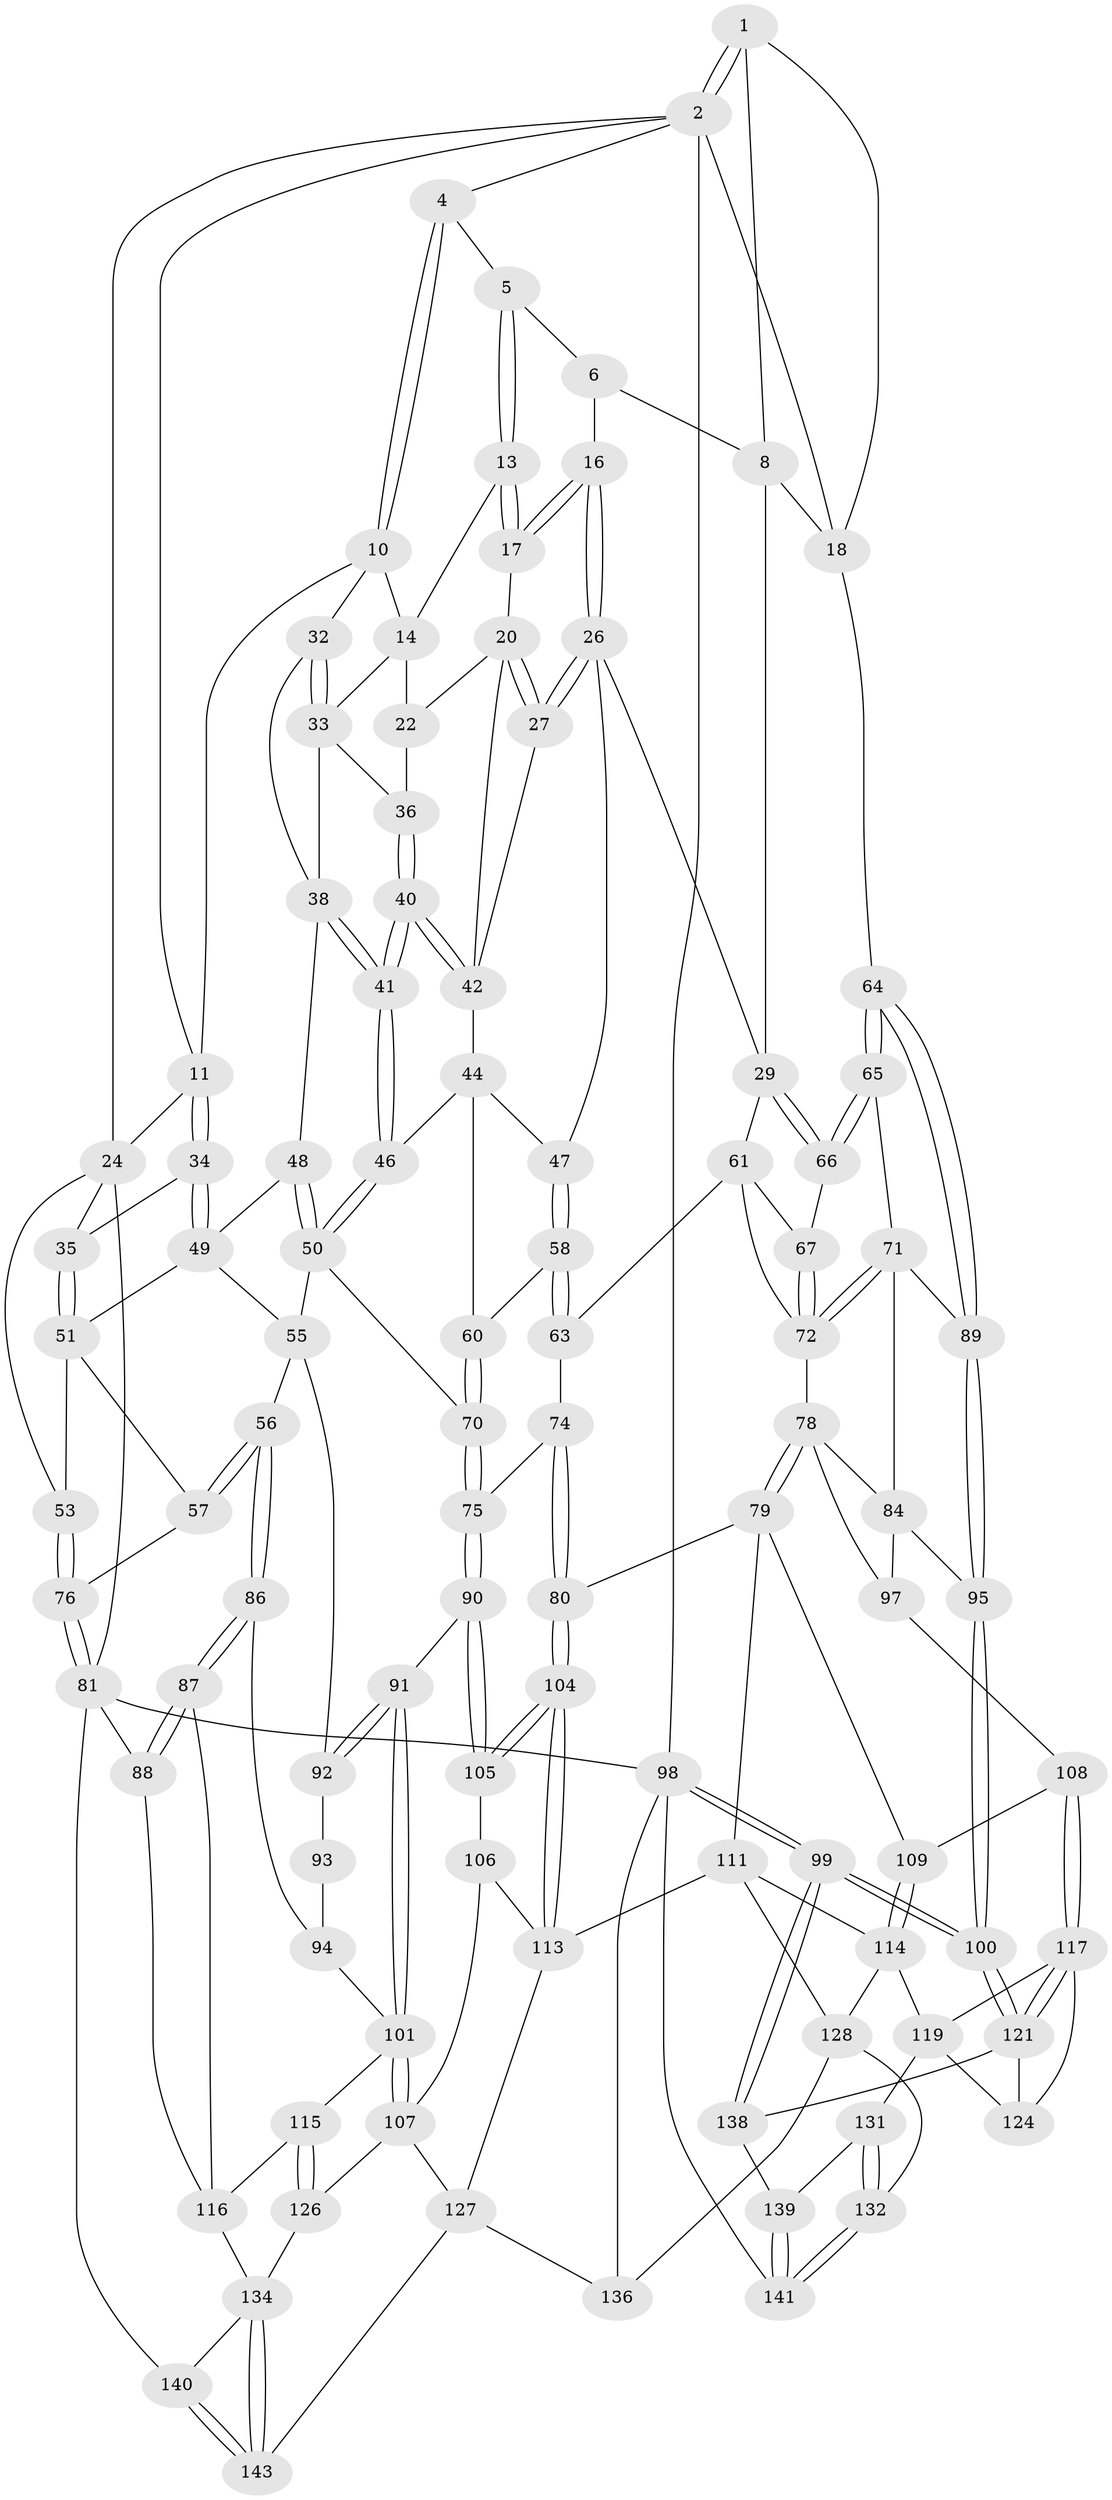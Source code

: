 // Generated by graph-tools (version 1.1) at 2025/52/02/27/25 19:52:35]
// undirected, 100 vertices, 231 edges
graph export_dot {
graph [start="1"]
  node [color=gray90,style=filled];
  1 [pos="+0.852128534431696+0",super="+7"];
  2 [pos="+1+0",super="+3"];
  4 [pos="+0.49513208533117525+0"];
  5 [pos="+0.5920409630368167+0"];
  6 [pos="+0.7394196916717791+0",super="+9"];
  8 [pos="+0.8280839060213022+0.10180592879472551",super="+28"];
  10 [pos="+0.35511902832281234+0.13375051771285446",super="+15"];
  11 [pos="+0.276368940561863+0.10920396136977571",super="+12"];
  13 [pos="+0.5937345073982491+0"];
  14 [pos="+0.5862972353667569+0",super="+23"];
  16 [pos="+0.7458536106516956+0.08959150339518124"];
  17 [pos="+0.666887575232009+0.023451596593243407"];
  18 [pos="+0.9966811576373205+0.08625573229936376",super="+19"];
  20 [pos="+0.6586957630250331+0.10319618279044988",super="+21"];
  22 [pos="+0.5594549831646939+0.1337437702167662"];
  24 [pos="+0.0744151348534754+0.09529467270749097",super="+25"];
  26 [pos="+0.7139775681212981+0.19329032173798374",super="+31"];
  27 [pos="+0.6751613732104702+0.17525979065197664"];
  29 [pos="+0.8724710094241725+0.24222058027959825",super="+30"];
  32 [pos="+0.37317560264470884+0.14415077995323444"];
  33 [pos="+0.4498229683603795+0.13760660941457453",super="+37"];
  34 [pos="+0.20995994445632526+0.19619753234781281"];
  35 [pos="+0.09638033617594645+0.22560286074816557"];
  36 [pos="+0.5119943020936037+0.17940985664807524"];
  38 [pos="+0.4675563652150523+0.21869315851442275",super="+39"];
  40 [pos="+0.5405401022514638+0.23212834927283063"];
  41 [pos="+0.5275409295577214+0.2921648959351172"];
  42 [pos="+0.5924819548088514+0.172859155304414",super="+43"];
  44 [pos="+0.6196656817549656+0.2599595612583564",super="+45"];
  46 [pos="+0.5318634570621061+0.31192672324014337"];
  47 [pos="+0.7491201971972645+0.2584517534873673"];
  48 [pos="+0.37116184076367803+0.3117001196135024"];
  49 [pos="+0.2698981490704367+0.30171282249157055",super="+54"];
  50 [pos="+0.3858659324376154+0.3311806798704152",super="+68"];
  51 [pos="+0.09232759769565492+0.23002875296816547",super="+52"];
  53 [pos="+0+0.25575080425181673"];
  55 [pos="+0.19931451019099286+0.4432197705137645",super="+69"];
  56 [pos="+0.11882379952803965+0.47534614258623925"];
  57 [pos="+0.0764678742236951+0.3964809438044776"];
  58 [pos="+0.6833523304976289+0.3368453814518895",super="+59"];
  60 [pos="+0.5680454724657986+0.3580842128774803"];
  61 [pos="+0.7819463676312599+0.418482377527005",super="+62"];
  63 [pos="+0.7379518044063369+0.4340851944588216",super="+73"];
  64 [pos="+1+0.3650699788544406"];
  65 [pos="+1+0.34716614378514576"];
  66 [pos="+0.9610050161268892+0.3045107738294403"];
  67 [pos="+0.8897090124974085+0.39506785150724266"];
  70 [pos="+0.5255134815521515+0.4475117836681117"];
  71 [pos="+0.8886503476719889+0.49999374650344275",super="+83"];
  72 [pos="+0.8814292817954279+0.49288630260551203",super="+77"];
  74 [pos="+0.6213313749743504+0.5967577185082052"];
  75 [pos="+0.6051647129297726+0.5969622781153546"];
  76 [pos="+0+0.3199178768876169"];
  78 [pos="+0.7539887228428759+0.6291365605708686",super="+85"];
  79 [pos="+0.7315102197207659+0.6481860207725646",super="+110"];
  80 [pos="+0.7110936518051552+0.6449049513815573"];
  81 [pos="+0+0.6536046218910069",super="+82"];
  84 [pos="+0.8932026456181309+0.5537486283115627",super="+96"];
  86 [pos="+0.025849571182418846+0.6055729994328133"];
  87 [pos="+0+0.6292300818416924"];
  88 [pos="+0+0.6463260245236676"];
  89 [pos="+1+0.5786110328718056"];
  90 [pos="+0.5630075266953551+0.6209389643327774"];
  91 [pos="+0.5046581081757615+0.6326006526369197"];
  92 [pos="+0.3508739185428437+0.5506689549457401"];
  93 [pos="+0.32608609242410624+0.5892993001678045"];
  94 [pos="+0.11613153624489216+0.620700908052599",super="+103"];
  95 [pos="+1+0.67786790298313"];
  97 [pos="+0.9529829670210253+0.7223671937256195"];
  98 [pos="+1+1",super="+142"];
  99 [pos="+1+1"];
  100 [pos="+1+1"];
  101 [pos="+0.48797030499519145+0.6660918597329173",super="+102"];
  104 [pos="+0.6199332246922502+0.820716906542804"];
  105 [pos="+0.5729931792790004+0.7803769576773145"];
  106 [pos="+0.5199024428389081+0.7860730961077028"];
  107 [pos="+0.4597026052029184+0.7859834598181872",super="+125"];
  108 [pos="+0.9447898948121892+0.7282967353540911"];
  109 [pos="+0.8835486704539429+0.7282349413551943"];
  111 [pos="+0.765448156326449+0.7993989742788388",super="+112"];
  113 [pos="+0.6237884020763051+0.8345867328644054",super="+122"];
  114 [pos="+0.8119389724577842+0.8157133044577473",super="+120"];
  115 [pos="+0.3002309532418328+0.7483771049235779"];
  116 [pos="+0.1832761739291302+0.8006956825741213",super="+133"];
  117 [pos="+0.9295480919562082+0.7839728354596788",super="+118"];
  119 [pos="+0.8386383787523498+0.8349160011700033",super="+130"];
  121 [pos="+0.9806276634665763+0.8825520583104784",super="+123"];
  124 [pos="+0.9128085724670987+0.8788242581535313"];
  126 [pos="+0.3817661190416181+0.841616857142133"];
  127 [pos="+0.4356952204110277+0.8854759684888143",super="+137"];
  128 [pos="+0.7876538731819595+0.9019485148005673",super="+129"];
  131 [pos="+0.854039243821604+0.8998100164344938"];
  132 [pos="+0.8443446760529345+0.9124737815016483"];
  134 [pos="+0.33154802155681634+0.8902327098627503",super="+135"];
  136 [pos="+0.6114629126925678+1"];
  138 [pos="+0.9138406837555932+0.9332282160850567"];
  139 [pos="+0.9016530904881741+0.9334021475038242"];
  140 [pos="+0+1"];
  141 [pos="+0.8222727918168421+1"];
  143 [pos="+0.24634381145871417+1"];
  1 -- 2;
  1 -- 2;
  1 -- 8;
  1 -- 18;
  2 -- 98;
  2 -- 24;
  2 -- 11;
  2 -- 4;
  2 -- 18;
  4 -- 5;
  4 -- 10;
  4 -- 10;
  5 -- 6;
  5 -- 13;
  5 -- 13;
  6 -- 8;
  6 -- 16;
  8 -- 18;
  8 -- 29;
  10 -- 11;
  10 -- 32;
  10 -- 14;
  11 -- 34;
  11 -- 34;
  11 -- 24;
  13 -- 14;
  13 -- 17;
  13 -- 17;
  14 -- 33;
  14 -- 22;
  16 -- 17;
  16 -- 17;
  16 -- 26;
  16 -- 26;
  17 -- 20;
  18 -- 64;
  20 -- 27;
  20 -- 27;
  20 -- 42;
  20 -- 22;
  22 -- 36;
  24 -- 35;
  24 -- 53;
  24 -- 81;
  26 -- 27;
  26 -- 27;
  26 -- 29;
  26 -- 47;
  27 -- 42;
  29 -- 66;
  29 -- 66;
  29 -- 61;
  32 -- 33;
  32 -- 33;
  32 -- 38;
  33 -- 36;
  33 -- 38;
  34 -- 35;
  34 -- 49;
  34 -- 49;
  35 -- 51;
  35 -- 51;
  36 -- 40;
  36 -- 40;
  38 -- 41;
  38 -- 41;
  38 -- 48;
  40 -- 41;
  40 -- 41;
  40 -- 42;
  40 -- 42;
  41 -- 46;
  41 -- 46;
  42 -- 44;
  44 -- 47;
  44 -- 46;
  44 -- 60;
  46 -- 50;
  46 -- 50;
  47 -- 58;
  47 -- 58;
  48 -- 49;
  48 -- 50;
  48 -- 50;
  49 -- 51;
  49 -- 55;
  50 -- 70;
  50 -- 55;
  51 -- 57;
  51 -- 53;
  53 -- 76;
  53 -- 76;
  55 -- 56;
  55 -- 92;
  56 -- 57;
  56 -- 57;
  56 -- 86;
  56 -- 86;
  57 -- 76;
  58 -- 63 [weight=2];
  58 -- 63;
  58 -- 60;
  60 -- 70;
  60 -- 70;
  61 -- 67;
  61 -- 72;
  61 -- 63;
  63 -- 74;
  64 -- 65;
  64 -- 65;
  64 -- 89;
  64 -- 89;
  65 -- 66;
  65 -- 66;
  65 -- 71;
  66 -- 67;
  67 -- 72;
  67 -- 72;
  70 -- 75;
  70 -- 75;
  71 -- 72;
  71 -- 72;
  71 -- 89;
  71 -- 84;
  72 -- 78;
  74 -- 75;
  74 -- 80;
  74 -- 80;
  75 -- 90;
  75 -- 90;
  76 -- 81;
  76 -- 81;
  78 -- 79;
  78 -- 79;
  78 -- 97;
  78 -- 84;
  79 -- 80;
  79 -- 111;
  79 -- 109;
  80 -- 104;
  80 -- 104;
  81 -- 88;
  81 -- 98;
  81 -- 140;
  84 -- 97;
  84 -- 95;
  86 -- 87;
  86 -- 87;
  86 -- 94;
  87 -- 88;
  87 -- 88;
  87 -- 116;
  88 -- 116;
  89 -- 95;
  89 -- 95;
  90 -- 91;
  90 -- 105;
  90 -- 105;
  91 -- 92;
  91 -- 92;
  91 -- 101;
  91 -- 101;
  92 -- 93;
  93 -- 94 [weight=2];
  94 -- 101;
  95 -- 100;
  95 -- 100;
  97 -- 108;
  98 -- 99;
  98 -- 99;
  98 -- 136;
  98 -- 141;
  99 -- 100;
  99 -- 100;
  99 -- 138;
  99 -- 138;
  100 -- 121;
  100 -- 121;
  101 -- 107;
  101 -- 107;
  101 -- 115;
  104 -- 105;
  104 -- 105;
  104 -- 113;
  104 -- 113;
  105 -- 106;
  106 -- 107;
  106 -- 113;
  107 -- 126;
  107 -- 127;
  108 -- 109;
  108 -- 117;
  108 -- 117;
  109 -- 114;
  109 -- 114;
  111 -- 114;
  111 -- 113;
  111 -- 128;
  113 -- 127;
  114 -- 128;
  114 -- 119;
  115 -- 116;
  115 -- 126;
  115 -- 126;
  116 -- 134;
  117 -- 121;
  117 -- 121;
  117 -- 124;
  117 -- 119;
  119 -- 131;
  119 -- 124;
  121 -- 138;
  121 -- 124;
  126 -- 134;
  127 -- 136;
  127 -- 143;
  128 -- 132;
  128 -- 136;
  131 -- 132;
  131 -- 132;
  131 -- 139;
  132 -- 141;
  132 -- 141;
  134 -- 143;
  134 -- 143;
  134 -- 140;
  138 -- 139;
  139 -- 141;
  139 -- 141;
  140 -- 143;
  140 -- 143;
}
